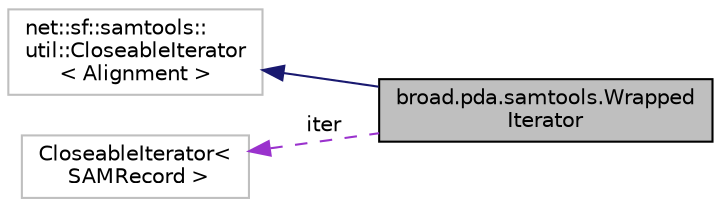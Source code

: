 digraph "broad.pda.samtools.WrappedIterator"
{
  edge [fontname="Helvetica",fontsize="10",labelfontname="Helvetica",labelfontsize="10"];
  node [fontname="Helvetica",fontsize="10",shape=record];
  rankdir="LR";
  Node1 [label="broad.pda.samtools.Wrapped\lIterator",height=0.2,width=0.4,color="black", fillcolor="grey75", style="filled" fontcolor="black"];
  Node2 -> Node1 [dir="back",color="midnightblue",fontsize="10",style="solid",fontname="Helvetica"];
  Node2 [label="net::sf::samtools::\lutil::CloseableIterator\l\< Alignment \>",height=0.2,width=0.4,color="grey75", fillcolor="white", style="filled"];
  Node3 -> Node1 [dir="back",color="darkorchid3",fontsize="10",style="dashed",label=" iter" ,fontname="Helvetica"];
  Node3 [label="CloseableIterator\<\l SAMRecord \>",height=0.2,width=0.4,color="grey75", fillcolor="white", style="filled"];
}
